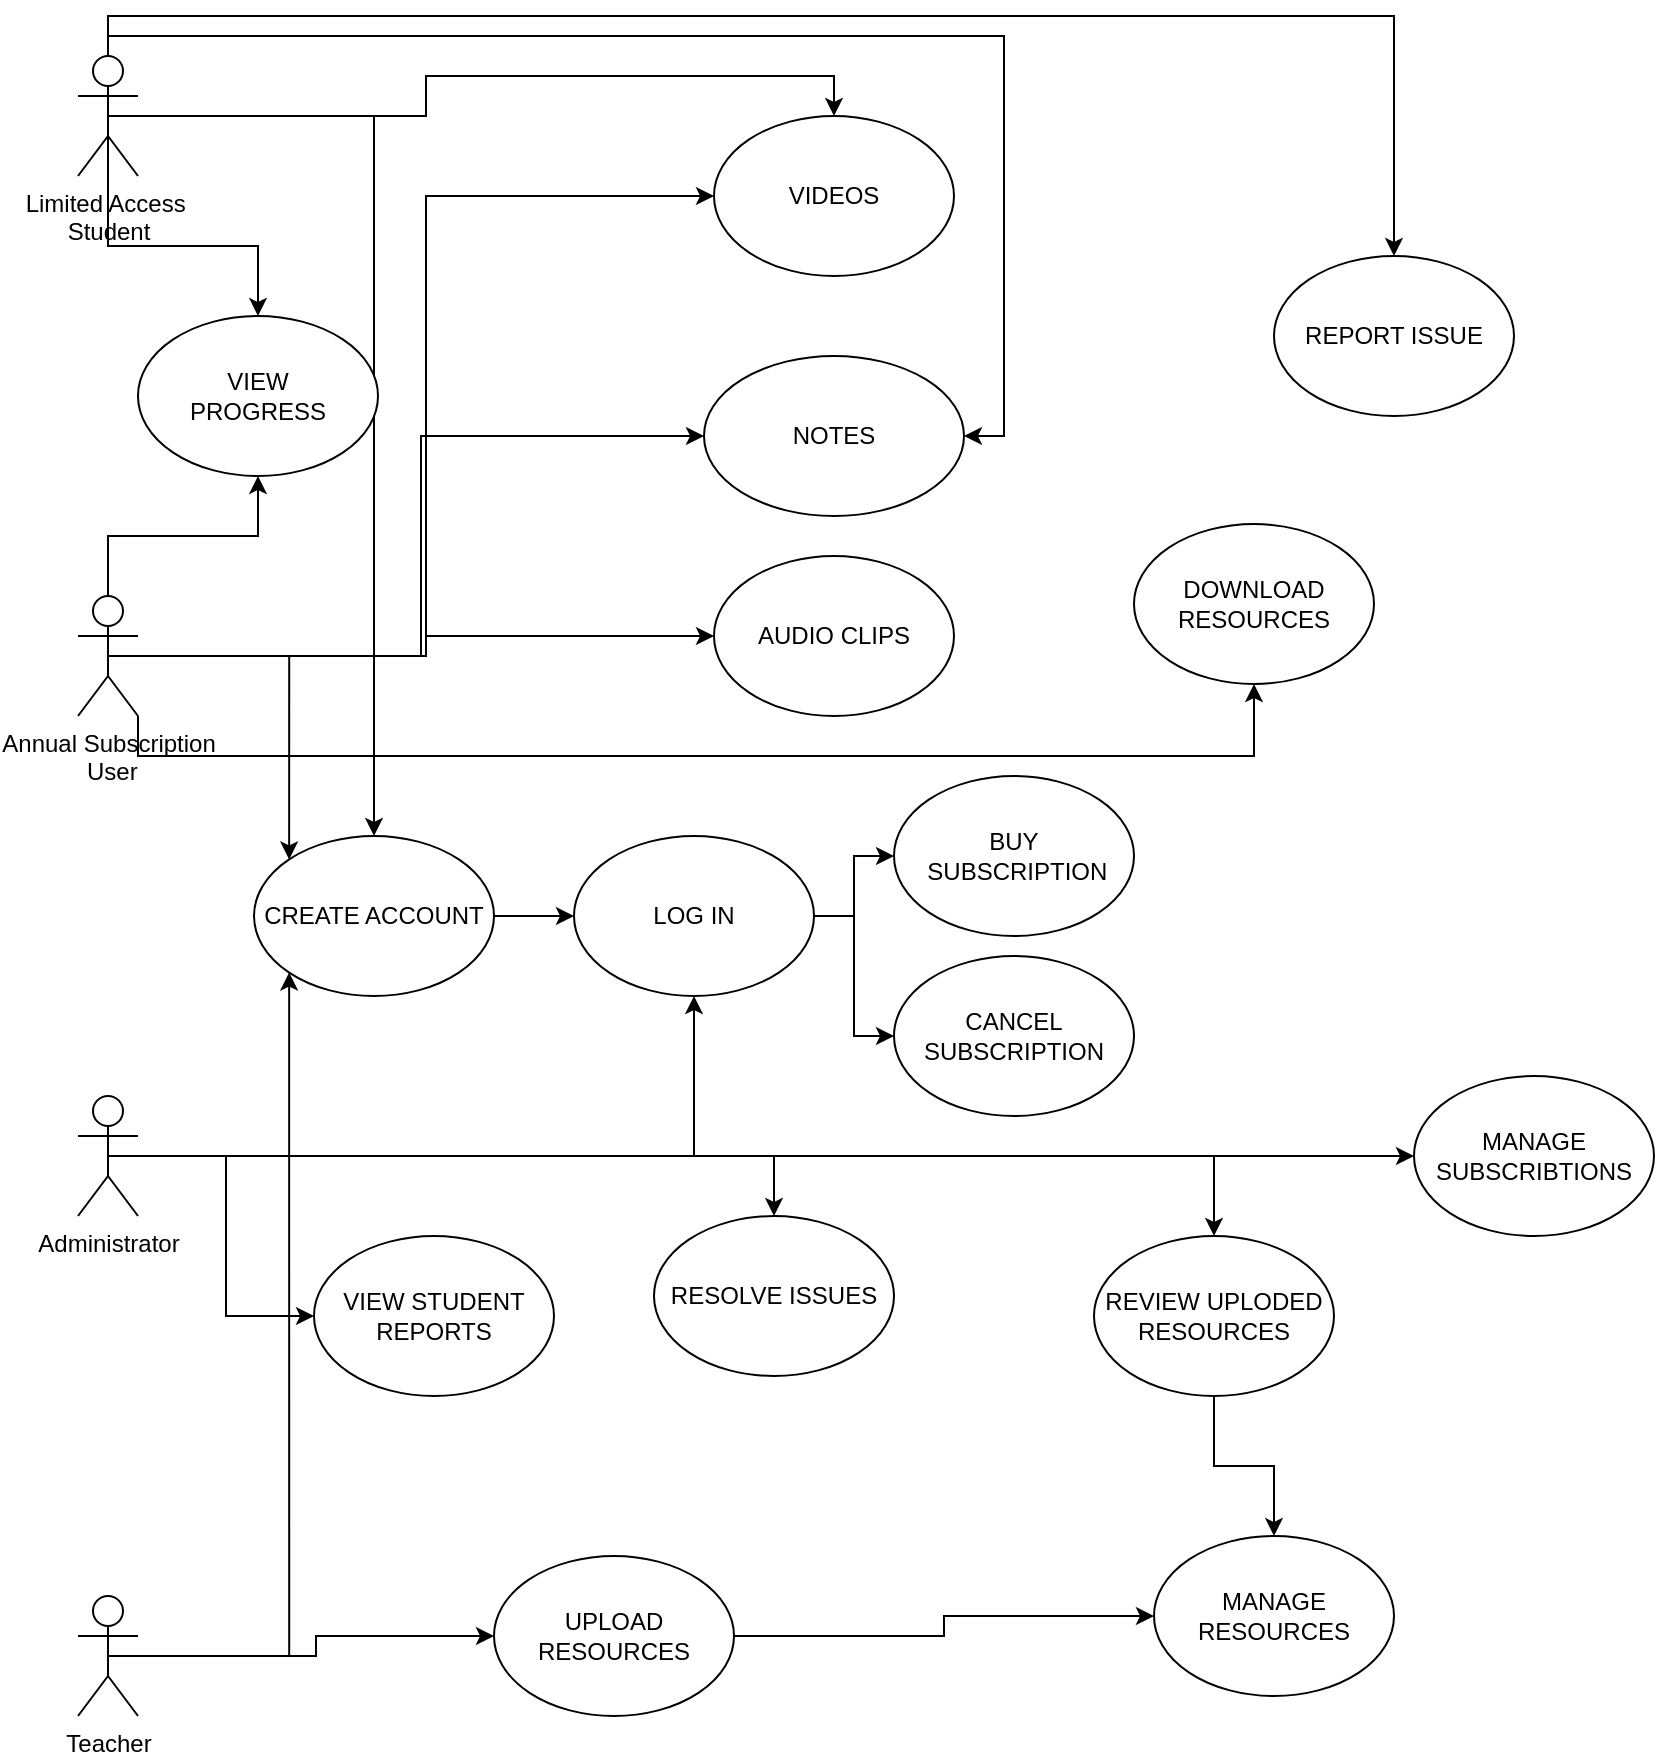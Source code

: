 <mxfile version="24.4.13" type="github">
  <diagram name="Page-1" id="Qnp5LoeZeAwPcRKXfv9F">
    <mxGraphModel dx="2356" dy="594" grid="1" gridSize="10" guides="1" tooltips="1" connect="1" arrows="1" fold="1" page="1" pageScale="1" pageWidth="1169" pageHeight="827" math="0" shadow="0">
      <root>
        <mxCell id="0" />
        <mxCell id="1" parent="0" />
        <mxCell id="VknYY6ntaXjLvS-RHZ1p-62" style="edgeStyle=orthogonalEdgeStyle;rounded=0;orthogonalLoop=1;jettySize=auto;html=1;exitX=0.5;exitY=0.5;exitDx=0;exitDy=0;exitPerimeter=0;entryX=0;entryY=0;entryDx=0;entryDy=0;" edge="1" parent="1" source="VknYY6ntaXjLvS-RHZ1p-2" target="VknYY6ntaXjLvS-RHZ1p-52">
          <mxGeometry relative="1" as="geometry" />
        </mxCell>
        <mxCell id="VknYY6ntaXjLvS-RHZ1p-69" style="edgeStyle=orthogonalEdgeStyle;rounded=0;orthogonalLoop=1;jettySize=auto;html=1;exitX=0.5;exitY=0.5;exitDx=0;exitDy=0;exitPerimeter=0;entryX=0;entryY=0.5;entryDx=0;entryDy=0;" edge="1" parent="1" source="VknYY6ntaXjLvS-RHZ1p-2" target="VknYY6ntaXjLvS-RHZ1p-21">
          <mxGeometry relative="1" as="geometry" />
        </mxCell>
        <mxCell id="VknYY6ntaXjLvS-RHZ1p-70" style="edgeStyle=orthogonalEdgeStyle;rounded=0;orthogonalLoop=1;jettySize=auto;html=1;exitX=0.5;exitY=0.5;exitDx=0;exitDy=0;exitPerimeter=0;entryX=0;entryY=0.5;entryDx=0;entryDy=0;" edge="1" parent="1" source="VknYY6ntaXjLvS-RHZ1p-2" target="VknYY6ntaXjLvS-RHZ1p-26">
          <mxGeometry relative="1" as="geometry" />
        </mxCell>
        <mxCell id="VknYY6ntaXjLvS-RHZ1p-71" style="edgeStyle=orthogonalEdgeStyle;rounded=0;orthogonalLoop=1;jettySize=auto;html=1;exitX=0.5;exitY=0.5;exitDx=0;exitDy=0;exitPerimeter=0;entryX=0;entryY=0.5;entryDx=0;entryDy=0;" edge="1" parent="1" source="VknYY6ntaXjLvS-RHZ1p-2" target="VknYY6ntaXjLvS-RHZ1p-15">
          <mxGeometry relative="1" as="geometry" />
        </mxCell>
        <mxCell id="VknYY6ntaXjLvS-RHZ1p-73" style="edgeStyle=orthogonalEdgeStyle;rounded=0;orthogonalLoop=1;jettySize=auto;html=1;exitX=1;exitY=1;exitDx=0;exitDy=0;exitPerimeter=0;entryX=0.5;entryY=1;entryDx=0;entryDy=0;" edge="1" parent="1" source="VknYY6ntaXjLvS-RHZ1p-2" target="VknYY6ntaXjLvS-RHZ1p-24">
          <mxGeometry relative="1" as="geometry" />
        </mxCell>
        <mxCell id="VknYY6ntaXjLvS-RHZ1p-81" style="edgeStyle=orthogonalEdgeStyle;rounded=0;orthogonalLoop=1;jettySize=auto;html=1;exitX=0.5;exitY=0.5;exitDx=0;exitDy=0;exitPerimeter=0;entryX=0.5;entryY=1;entryDx=0;entryDy=0;" edge="1" parent="1" source="VknYY6ntaXjLvS-RHZ1p-2" target="VknYY6ntaXjLvS-RHZ1p-83">
          <mxGeometry relative="1" as="geometry">
            <mxPoint x="120" y="300" as="targetPoint" />
          </mxGeometry>
        </mxCell>
        <mxCell id="VknYY6ntaXjLvS-RHZ1p-2" value="&lt;div&gt;Annual Subscription&lt;/div&gt;&lt;div&gt;&amp;nbsp;User&lt;/div&gt;" style="shape=umlActor;verticalLabelPosition=bottom;verticalAlign=top;html=1;outlineConnect=0;" vertex="1" parent="1">
          <mxGeometry x="32" y="370" width="30" height="60" as="geometry" />
        </mxCell>
        <mxCell id="VknYY6ntaXjLvS-RHZ1p-55" style="edgeStyle=orthogonalEdgeStyle;rounded=0;orthogonalLoop=1;jettySize=auto;html=1;exitX=0.5;exitY=0.5;exitDx=0;exitDy=0;exitPerimeter=0;" edge="1" parent="1" source="VknYY6ntaXjLvS-RHZ1p-5" target="VknYY6ntaXjLvS-RHZ1p-52">
          <mxGeometry relative="1" as="geometry" />
        </mxCell>
        <mxCell id="VknYY6ntaXjLvS-RHZ1p-68" style="edgeStyle=orthogonalEdgeStyle;rounded=0;orthogonalLoop=1;jettySize=auto;html=1;exitX=0.5;exitY=0.5;exitDx=0;exitDy=0;exitPerimeter=0;entryX=0.5;entryY=0;entryDx=0;entryDy=0;" edge="1" parent="1" source="VknYY6ntaXjLvS-RHZ1p-5" target="VknYY6ntaXjLvS-RHZ1p-15">
          <mxGeometry relative="1" as="geometry" />
        </mxCell>
        <mxCell id="VknYY6ntaXjLvS-RHZ1p-72" style="edgeStyle=orthogonalEdgeStyle;rounded=0;orthogonalLoop=1;jettySize=auto;html=1;exitX=0.5;exitY=0.5;exitDx=0;exitDy=0;exitPerimeter=0;entryX=1;entryY=0.5;entryDx=0;entryDy=0;" edge="1" parent="1" source="VknYY6ntaXjLvS-RHZ1p-5" target="VknYY6ntaXjLvS-RHZ1p-21">
          <mxGeometry relative="1" as="geometry">
            <Array as="points">
              <mxPoint x="47" y="90" />
              <mxPoint x="495" y="90" />
              <mxPoint x="495" y="290" />
            </Array>
          </mxGeometry>
        </mxCell>
        <mxCell id="VknYY6ntaXjLvS-RHZ1p-74" style="edgeStyle=orthogonalEdgeStyle;rounded=0;orthogonalLoop=1;jettySize=auto;html=1;exitX=0.5;exitY=0;exitDx=0;exitDy=0;exitPerimeter=0;entryX=0.5;entryY=0;entryDx=0;entryDy=0;" edge="1" parent="1" source="VknYY6ntaXjLvS-RHZ1p-5" target="VknYY6ntaXjLvS-RHZ1p-31">
          <mxGeometry relative="1" as="geometry" />
        </mxCell>
        <mxCell id="VknYY6ntaXjLvS-RHZ1p-82" style="edgeStyle=orthogonalEdgeStyle;rounded=0;orthogonalLoop=1;jettySize=auto;html=1;exitX=0.5;exitY=0.5;exitDx=0;exitDy=0;exitPerimeter=0;entryX=0.5;entryY=0;entryDx=0;entryDy=0;" edge="1" parent="1" source="VknYY6ntaXjLvS-RHZ1p-5" target="VknYY6ntaXjLvS-RHZ1p-83">
          <mxGeometry relative="1" as="geometry">
            <mxPoint x="120" y="230" as="targetPoint" />
          </mxGeometry>
        </mxCell>
        <mxCell id="VknYY6ntaXjLvS-RHZ1p-5" value="&lt;div&gt;Limited Access&amp;nbsp;&lt;/div&gt;&lt;div&gt;Student&lt;/div&gt;" style="shape=umlActor;verticalLabelPosition=bottom;verticalAlign=top;html=1;outlineConnect=0;" vertex="1" parent="1">
          <mxGeometry x="32" y="100" width="30" height="60" as="geometry" />
        </mxCell>
        <mxCell id="VknYY6ntaXjLvS-RHZ1p-64" style="edgeStyle=orthogonalEdgeStyle;rounded=0;orthogonalLoop=1;jettySize=auto;html=1;exitX=0.5;exitY=0.5;exitDx=0;exitDy=0;exitPerimeter=0;entryX=0.5;entryY=1;entryDx=0;entryDy=0;" edge="1" parent="1" source="VknYY6ntaXjLvS-RHZ1p-9" target="VknYY6ntaXjLvS-RHZ1p-17">
          <mxGeometry relative="1" as="geometry" />
        </mxCell>
        <mxCell id="VknYY6ntaXjLvS-RHZ1p-75" style="edgeStyle=orthogonalEdgeStyle;rounded=0;orthogonalLoop=1;jettySize=auto;html=1;exitX=0.5;exitY=0.5;exitDx=0;exitDy=0;exitPerimeter=0;entryX=0;entryY=0.5;entryDx=0;entryDy=0;" edge="1" parent="1" source="VknYY6ntaXjLvS-RHZ1p-9" target="VknYY6ntaXjLvS-RHZ1p-32">
          <mxGeometry relative="1" as="geometry" />
        </mxCell>
        <mxCell id="VknYY6ntaXjLvS-RHZ1p-76" style="edgeStyle=orthogonalEdgeStyle;rounded=0;orthogonalLoop=1;jettySize=auto;html=1;exitX=0.5;exitY=0.5;exitDx=0;exitDy=0;exitPerimeter=0;" edge="1" parent="1" source="VknYY6ntaXjLvS-RHZ1p-9" target="VknYY6ntaXjLvS-RHZ1p-30">
          <mxGeometry relative="1" as="geometry" />
        </mxCell>
        <mxCell id="VknYY6ntaXjLvS-RHZ1p-78" style="edgeStyle=orthogonalEdgeStyle;rounded=0;orthogonalLoop=1;jettySize=auto;html=1;exitX=0.5;exitY=0.5;exitDx=0;exitDy=0;exitPerimeter=0;entryX=0.5;entryY=0;entryDx=0;entryDy=0;" edge="1" parent="1" source="VknYY6ntaXjLvS-RHZ1p-9" target="VknYY6ntaXjLvS-RHZ1p-77">
          <mxGeometry relative="1" as="geometry" />
        </mxCell>
        <mxCell id="VknYY6ntaXjLvS-RHZ1p-80" style="edgeStyle=orthogonalEdgeStyle;rounded=0;orthogonalLoop=1;jettySize=auto;html=1;exitX=0.5;exitY=0.5;exitDx=0;exitDy=0;exitPerimeter=0;" edge="1" parent="1" source="VknYY6ntaXjLvS-RHZ1p-9" target="VknYY6ntaXjLvS-RHZ1p-79">
          <mxGeometry relative="1" as="geometry" />
        </mxCell>
        <mxCell id="VknYY6ntaXjLvS-RHZ1p-9" value="Administrator&lt;br&gt;&lt;div&gt;&lt;br&gt;&lt;/div&gt;" style="shape=umlActor;verticalLabelPosition=bottom;verticalAlign=top;html=1;outlineConnect=0;" vertex="1" parent="1">
          <mxGeometry x="32" y="620" width="30" height="60" as="geometry" />
        </mxCell>
        <mxCell id="VknYY6ntaXjLvS-RHZ1p-42" style="edgeStyle=orthogonalEdgeStyle;rounded=0;orthogonalLoop=1;jettySize=auto;html=1;exitX=0.5;exitY=0.5;exitDx=0;exitDy=0;exitPerimeter=0;entryX=0;entryY=0.5;entryDx=0;entryDy=0;" edge="1" parent="1" source="VknYY6ntaXjLvS-RHZ1p-12" target="VknYY6ntaXjLvS-RHZ1p-28">
          <mxGeometry relative="1" as="geometry" />
        </mxCell>
        <mxCell id="VknYY6ntaXjLvS-RHZ1p-56" style="edgeStyle=orthogonalEdgeStyle;rounded=0;orthogonalLoop=1;jettySize=auto;html=1;exitX=0.5;exitY=0.5;exitDx=0;exitDy=0;exitPerimeter=0;entryX=0;entryY=1;entryDx=0;entryDy=0;" edge="1" parent="1" source="VknYY6ntaXjLvS-RHZ1p-12" target="VknYY6ntaXjLvS-RHZ1p-52">
          <mxGeometry relative="1" as="geometry" />
        </mxCell>
        <mxCell id="VknYY6ntaXjLvS-RHZ1p-12" value="Teacher" style="shape=umlActor;verticalLabelPosition=bottom;verticalAlign=top;html=1;outlineConnect=0;" vertex="1" parent="1">
          <mxGeometry x="32" y="870" width="30" height="60" as="geometry" />
        </mxCell>
        <mxCell id="VknYY6ntaXjLvS-RHZ1p-15" value="VIDEOS" style="ellipse;whiteSpace=wrap;html=1;" vertex="1" parent="1">
          <mxGeometry x="350" y="130" width="120" height="80" as="geometry" />
        </mxCell>
        <mxCell id="VknYY6ntaXjLvS-RHZ1p-21" value="NOTES" style="ellipse;whiteSpace=wrap;html=1;" vertex="1" parent="1">
          <mxGeometry x="345" y="250" width="130" height="80" as="geometry" />
        </mxCell>
        <mxCell id="VknYY6ntaXjLvS-RHZ1p-22" value="CANCEL SUBSCRIPTION" style="ellipse;whiteSpace=wrap;html=1;" vertex="1" parent="1">
          <mxGeometry x="440" y="550" width="120" height="80" as="geometry" />
        </mxCell>
        <mxCell id="VknYY6ntaXjLvS-RHZ1p-24" value="DOWNLOAD RESOURCES" style="ellipse;whiteSpace=wrap;html=1;" vertex="1" parent="1">
          <mxGeometry x="560" y="334" width="120" height="80" as="geometry" />
        </mxCell>
        <mxCell id="VknYY6ntaXjLvS-RHZ1p-26" value="&lt;div&gt;AUDIO CLIPS&lt;/div&gt;" style="ellipse;whiteSpace=wrap;html=1;" vertex="1" parent="1">
          <mxGeometry x="350" y="350" width="120" height="80" as="geometry" />
        </mxCell>
        <mxCell id="VknYY6ntaXjLvS-RHZ1p-27" value="MANAGE RESOURCES" style="ellipse;whiteSpace=wrap;html=1;" vertex="1" parent="1">
          <mxGeometry x="570" y="840" width="120" height="80" as="geometry" />
        </mxCell>
        <mxCell id="VknYY6ntaXjLvS-RHZ1p-45" style="edgeStyle=orthogonalEdgeStyle;rounded=0;orthogonalLoop=1;jettySize=auto;html=1;exitX=1;exitY=0.5;exitDx=0;exitDy=0;entryX=0;entryY=0.5;entryDx=0;entryDy=0;" edge="1" parent="1" source="VknYY6ntaXjLvS-RHZ1p-28" target="VknYY6ntaXjLvS-RHZ1p-27">
          <mxGeometry relative="1" as="geometry" />
        </mxCell>
        <mxCell id="VknYY6ntaXjLvS-RHZ1p-28" value="UPLOAD RESOURCES" style="ellipse;whiteSpace=wrap;html=1;" vertex="1" parent="1">
          <mxGeometry x="240" y="850" width="120" height="80" as="geometry" />
        </mxCell>
        <mxCell id="VknYY6ntaXjLvS-RHZ1p-46" style="edgeStyle=orthogonalEdgeStyle;rounded=0;orthogonalLoop=1;jettySize=auto;html=1;exitX=0.5;exitY=1;exitDx=0;exitDy=0;entryX=0.5;entryY=0;entryDx=0;entryDy=0;" edge="1" parent="1" source="VknYY6ntaXjLvS-RHZ1p-30" target="VknYY6ntaXjLvS-RHZ1p-27">
          <mxGeometry relative="1" as="geometry" />
        </mxCell>
        <mxCell id="VknYY6ntaXjLvS-RHZ1p-30" value="REVIEW UPLODED RESOURCES" style="ellipse;whiteSpace=wrap;html=1;" vertex="1" parent="1">
          <mxGeometry x="540" y="690" width="120" height="80" as="geometry" />
        </mxCell>
        <mxCell id="VknYY6ntaXjLvS-RHZ1p-31" value="REPORT ISSUE" style="ellipse;whiteSpace=wrap;html=1;" vertex="1" parent="1">
          <mxGeometry x="630" y="200" width="120" height="80" as="geometry" />
        </mxCell>
        <mxCell id="VknYY6ntaXjLvS-RHZ1p-32" value="VIEW STUDENT&lt;br&gt;REPORTS" style="ellipse;whiteSpace=wrap;html=1;" vertex="1" parent="1">
          <mxGeometry x="150" y="690" width="120" height="80" as="geometry" />
        </mxCell>
        <mxCell id="VknYY6ntaXjLvS-RHZ1p-66" style="edgeStyle=orthogonalEdgeStyle;rounded=0;orthogonalLoop=1;jettySize=auto;html=1;exitX=1;exitY=0.5;exitDx=0;exitDy=0;entryX=0;entryY=0.5;entryDx=0;entryDy=0;" edge="1" parent="1" source="VknYY6ntaXjLvS-RHZ1p-17" target="VknYY6ntaXjLvS-RHZ1p-22">
          <mxGeometry relative="1" as="geometry" />
        </mxCell>
        <mxCell id="VknYY6ntaXjLvS-RHZ1p-67" style="edgeStyle=orthogonalEdgeStyle;rounded=0;orthogonalLoop=1;jettySize=auto;html=1;exitX=1;exitY=0.5;exitDx=0;exitDy=0;entryX=0;entryY=0.5;entryDx=0;entryDy=0;" edge="1" parent="1" source="VknYY6ntaXjLvS-RHZ1p-17" target="VknYY6ntaXjLvS-RHZ1p-57">
          <mxGeometry relative="1" as="geometry" />
        </mxCell>
        <mxCell id="VknYY6ntaXjLvS-RHZ1p-17" value="LOG IN" style="ellipse;whiteSpace=wrap;html=1;" vertex="1" parent="1">
          <mxGeometry x="280" y="490" width="120" height="80" as="geometry" />
        </mxCell>
        <mxCell id="VknYY6ntaXjLvS-RHZ1p-60" style="edgeStyle=orthogonalEdgeStyle;rounded=0;orthogonalLoop=1;jettySize=auto;html=1;exitX=1;exitY=0.5;exitDx=0;exitDy=0;entryX=0;entryY=0.5;entryDx=0;entryDy=0;" edge="1" parent="1" source="VknYY6ntaXjLvS-RHZ1p-52" target="VknYY6ntaXjLvS-RHZ1p-17">
          <mxGeometry relative="1" as="geometry" />
        </mxCell>
        <mxCell id="VknYY6ntaXjLvS-RHZ1p-52" value="CREATE ACCOUNT" style="ellipse;whiteSpace=wrap;html=1;" vertex="1" parent="1">
          <mxGeometry x="120" y="490" width="120" height="80" as="geometry" />
        </mxCell>
        <mxCell id="VknYY6ntaXjLvS-RHZ1p-57" value="BUY&lt;div&gt;&amp;nbsp;SUBSCRIPTION&lt;/div&gt;" style="ellipse;whiteSpace=wrap;html=1;" vertex="1" parent="1">
          <mxGeometry x="440" y="460" width="120" height="80" as="geometry" />
        </mxCell>
        <mxCell id="VknYY6ntaXjLvS-RHZ1p-77" value="RESOLVE ISSUES" style="ellipse;whiteSpace=wrap;html=1;" vertex="1" parent="1">
          <mxGeometry x="320" y="680" width="120" height="80" as="geometry" />
        </mxCell>
        <mxCell id="VknYY6ntaXjLvS-RHZ1p-79" value="MANAGE SUBSCRIBTIONS" style="ellipse;whiteSpace=wrap;html=1;" vertex="1" parent="1">
          <mxGeometry x="700" y="610" width="120" height="80" as="geometry" />
        </mxCell>
        <mxCell id="VknYY6ntaXjLvS-RHZ1p-83" value="VIEW &lt;br&gt;PROGRESS" style="ellipse;whiteSpace=wrap;html=1;" vertex="1" parent="1">
          <mxGeometry x="62" y="230" width="120" height="80" as="geometry" />
        </mxCell>
      </root>
    </mxGraphModel>
  </diagram>
</mxfile>
